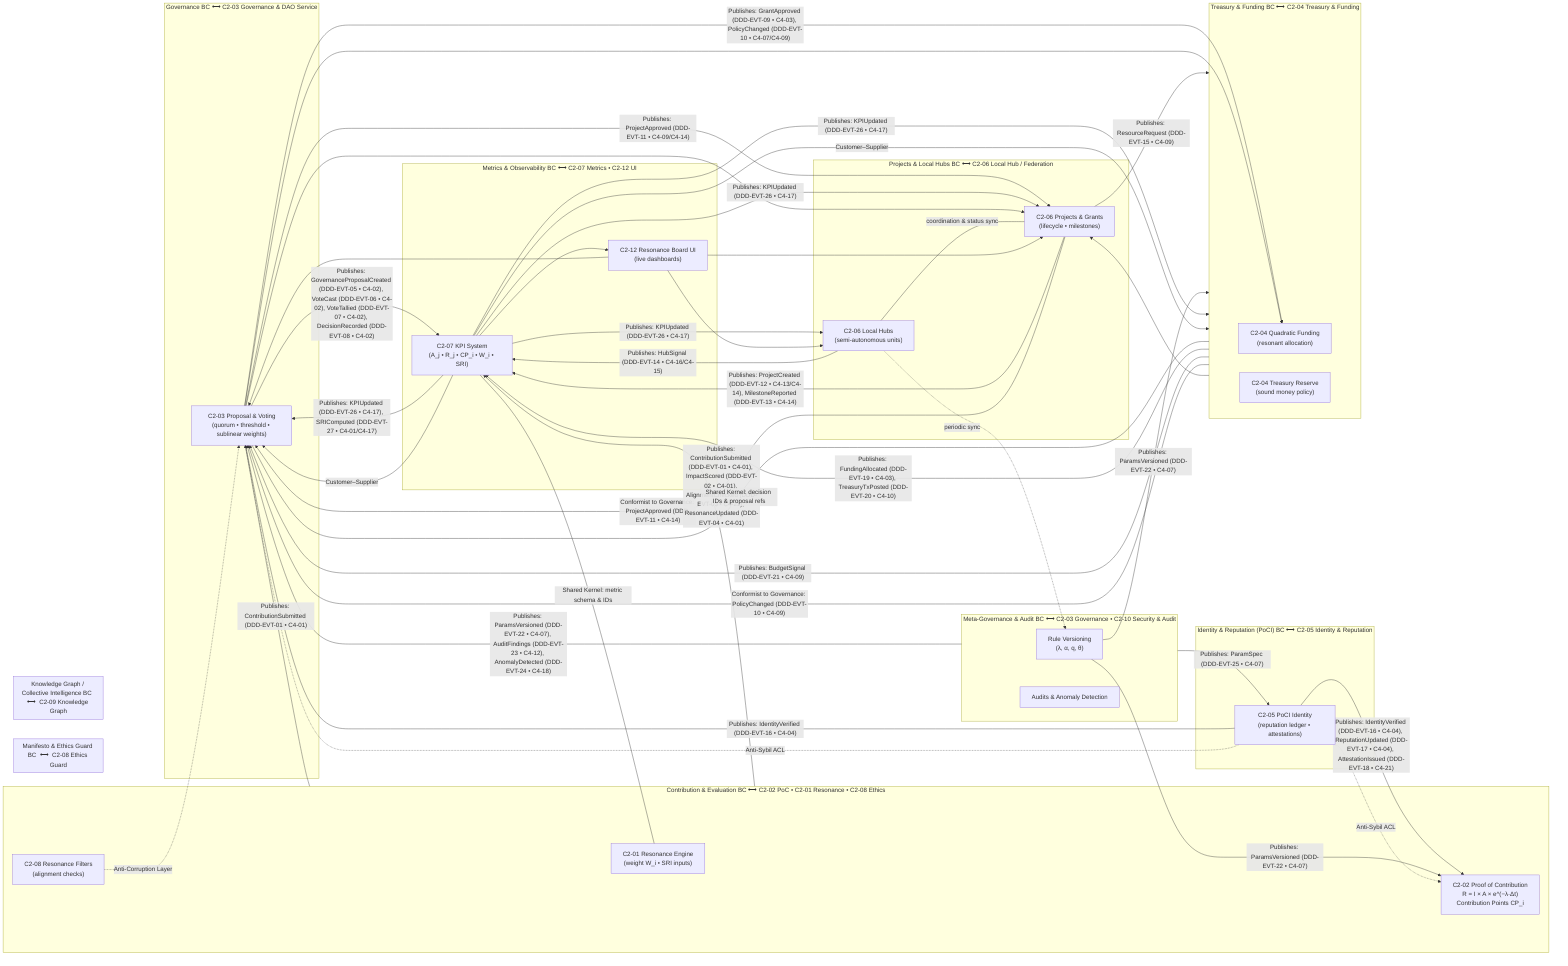 flowchart LR
 %% ===================== Bounded Contexts (with C2 mappings) =====================
 subgraph GOV["Governance BC  ⟷  C2-03 Governance & DAO Service"]
   GOVAPI["C2-03 Proposal & Voting\n(quorum • threshold • sublinear weights)"]
 end

 subgraph CONTRIB["Contribution & Evaluation BC  ⟷  C2-02 PoC • C2-01 Resonance • C2-08 Ethics"]
   POC["C2-02 Proof of Contribution\nR = I × A × e^(−λ·Δt)\nContribution Points CP_i"]
   FILTERS["C2-08 Resonance Filters\n(alignment checks)"]
   ENGINE["C2-01 Resonance Engine\n(weight W_i • SRI inputs)"]
 end

 subgraph ID["Identity & Reputation (PoCI) BC  ⟷  C2-05 Identity & Reputation"]
   POCI["C2-05 PoCI Identity\n(reputation ledger • attestations)"]
 end

 subgraph TREAS["Treasury & Funding BC  ⟷  C2-04 Treasury & Funding"]
   QF["C2-04 Quadratic Funding\n(resonant allocation)"]
   RESERVE["C2-04 Treasury Reserve\n(sound money policy)"]
 end

 subgraph HUBS["Projects & Local Hubs BC  ⟷  C2-06 Local Hub / Federation"]
   PROJ["C2-06 Projects & Grants\n(lifecycle • milestones)"]
   LH["C2-06 Local Hubs\n(semi-autonomous units)"]
 end

 subgraph METAGOV["Meta-Governance & Audit BC  ⟷  C2-03 Governance • C2-10 Security & Audit"]
   PARAMS["Rule Versioning\n(λ, α, q, θ)"]
   AUDIT["Audits & Anomaly Detection"]
 end

 subgraph OBS["Metrics & Observability BC  ⟷  C2-07 Metrics • C2-12 UI"]
   KPIs["C2-07 KPI System\n(A_j • R_j • CP_i • W_i • SRI)"]
   BOARD["C2-12 Resonance Board UI\n(live dashboards)"]
 end

 subgraph ETH["Manifesto & Ethics Guard BC  ⟷  C2-08 Ethics Guard"]
 end

 subgraph KG["Knowledge Graph / Collective Intelligence BC  ⟷  C2-09 Knowledge Graph"]
 end

 %% ===================== Domain Events / Relations (with DDD-EVT + C4 refs) =====================
 %% Contribution → Metrics / Gov
 CONTRIB -- "Publishes: ContributionSubmitted (DDD-EVT-01 • C4-01), ImpactScored (DDD-EVT-02 • C4-01), AlignmentChecked (DDD-EVT-03 • C4-21), ResonanceUpdated (DDD-EVT-04 • C4-01)" --> KPIs
 CONTRIB -- "Publishes: ContributionSubmitted (DDD-EVT-01 • C4-01)" --> GOVAPI

 %% Governance → Metrics / Treasury / Hubs
 GOVAPI -- "Publishes: GovernanceProposalCreated (DDD-EVT-05 • C4-02), VoteCast (DDD-EVT-06 • C4-02), VoteTallied (DDD-EVT-07 • C4-02), DecisionRecorded (DDD-EVT-08 • C4-02)" --> KPIs
 GOVAPI -- "Publishes: GrantApproved (DDD-EVT-09 • C4-03), PolicyChanged (DDD-EVT-10 • C4-07/C4-09)" --> QF
 GOVAPI -- "Publishes: ProjectApproved (DDD-EVT-11 • C4-09/C4-14)" --> PROJ

 %% Hubs/Projects → Metrics / Treasury
 PROJ -- "Publishes: ProjectCreated (DDD-EVT-12 • C4-13/C4-14), MilestoneReported (DDD-EVT-13 • C4-14)" --> KPIs
 LH -- "Publishes: HubSignal (DDD-EVT-14 • C4-16/C4-15)" --> KPIs
 PROJ -- "Publishes: ResourceRequest (DDD-EVT-15 • C4-09)" --> TREAS

 %% Identity → Contrib / Gov
 POCI -- "Publishes: IdentityVerified (DDD-EVT-16 • C4-04), ReputationUpdated (DDD-EVT-17 • C4-04), AttestationIssued (DDD-EVT-18 • C4-21)" --> POC
 POCI -- "Publishes: IdentityVerified (DDD-EVT-16 • C4-04)" --> GOVAPI

 %% Treasury → Metrics / Gov
 TREAS -- "Publishes: FundingAllocated (DDD-EVT-19 • C4-03), TreasuryTxPosted (DDD-EVT-20 • C4-10)" --> KPIs
 TREAS -- "Publishes: BudgetSignal (DDD-EVT-21 • C4-09)" --> GOVAPI

 %% MetaGov → Gov / Contrib / Treasury / ID
 METAGOV -- "Publishes: ParamsVersioned (DDD-EVT-22 • C4-07), AuditFindings (DDD-EVT-23 • C4-12), AnomalyDetected (DDD-EVT-24 • C4-18)" --> GOVAPI
 PARAMS -- "Publishes: ParamsVersioned (DDD-EVT-22 • C4-07)" --> POC
 PARAMS -- "Publishes: ParamsVersioned (DDD-EVT-22 • C4-07)" --> TREAS
 METAGOV -- "Publishes: ParamSpec (DDD-EVT-25 • C4-07)" --> POCI

 %% Observability → Gov / Treasury / Hubs
 KPIs -- "Publishes: KPIUpdated (DDD-EVT-26 • C4-17), SRIComputed (DDD-EVT-27 • C4-01/C4-17)" --> GOVAPI
 KPIs -- "Publishes: KPIUpdated (DDD-EVT-26 • C4-17)" --> TREAS
 KPIs -- "Publishes: KPIUpdated (DDD-EVT-26 • C4-17)" --> PROJ
 KPIs -- "Publishes: KPIUpdated (DDD-EVT-26 • C4-17)" --> LH

 %% Customer–Supplier (Metrics serving Gov/Treasury)
 KPIs -- "Customer–Supplier" --> GOVAPI
 KPIs -- "Customer–Supplier" --> TREAS

 %% Anti-Corruption / Sybil Guards
 FILTERS -. "Anti-Corruption Layer" .-> GOVAPI
 POCI -. "Anti-Sybil ACL" .-> GOVAPI
 POCI -. "Anti-Sybil ACL" .-> POC

 %% Conformist relationships
 TREAS -- "Conformist to Governance: PolicyChanged (DDD-EVT-10 • C4-09)" --> GOVAPI
 PROJ -- "Conformist to Governance: ProjectApproved (DDD-EVT-11 • C4-14)" --> GOVAPI

 %% Shared Kernel links
 KPIs ---|Shared Kernel: metric schema & IDs| ENGINE
 GOVAPI ---|Shared Kernel: decision IDs & proposal refs| TREAS

 %% Additional flows
 GOVAPI --> QF
 GOVAPI --> PROJ
 TREAS --> PROJ
 LH ---|coordination & status sync| PROJ
 LH -. "periodic sync" .-> PARAMS

 %% UI
 KPIs --> BOARD
 BOARD --> GOVAPI
 BOARD --> PROJ
 BOARD --> LH